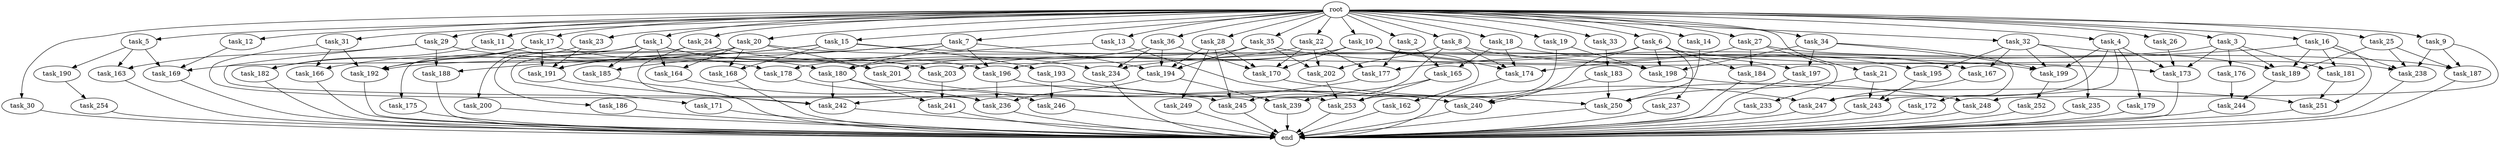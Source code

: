 digraph G {
  root [size="0.000000"];
  task_1 [size="1024.000000"];
  task_2 [size="1024.000000"];
  task_3 [size="1024.000000"];
  task_4 [size="1024.000000"];
  task_5 [size="1024.000000"];
  task_6 [size="1024.000000"];
  task_7 [size="1024.000000"];
  task_8 [size="1024.000000"];
  task_9 [size="1024.000000"];
  task_10 [size="1024.000000"];
  task_11 [size="1024.000000"];
  task_12 [size="1024.000000"];
  task_13 [size="1024.000000"];
  task_14 [size="1024.000000"];
  task_15 [size="1024.000000"];
  task_16 [size="1024.000000"];
  task_17 [size="1024.000000"];
  task_18 [size="1024.000000"];
  task_19 [size="1024.000000"];
  task_20 [size="1024.000000"];
  task_21 [size="1024.000000"];
  task_22 [size="1024.000000"];
  task_23 [size="1024.000000"];
  task_24 [size="1024.000000"];
  task_25 [size="1024.000000"];
  task_26 [size="1024.000000"];
  task_27 [size="1024.000000"];
  task_28 [size="1024.000000"];
  task_29 [size="1024.000000"];
  task_30 [size="1024.000000"];
  task_31 [size="1024.000000"];
  task_32 [size="1024.000000"];
  task_33 [size="1024.000000"];
  task_34 [size="1024.000000"];
  task_35 [size="1024.000000"];
  task_36 [size="1024.000000"];
  task_162 [size="137438953472.000000"];
  task_163 [size="936302870528.000000"];
  task_164 [size="730144440320.000000"];
  task_165 [size="446676598784.000000"];
  task_166 [size="343597383680.000000"];
  task_167 [size="773094113280.000000"];
  task_168 [size="618475290624.000000"];
  task_169 [size="352187318272.000000"];
  task_170 [size="970662608896.000000"];
  task_171 [size="309237645312.000000"];
  task_172 [size="858993459200.000000"];
  task_173 [size="944892805120.000000"];
  task_174 [size="1047972020224.000000"];
  task_175 [size="309237645312.000000"];
  task_176 [size="77309411328.000000"];
  task_177 [size="1477468749824.000000"];
  task_178 [size="1279900254208.000000"];
  task_179 [size="34359738368.000000"];
  task_180 [size="1529008357376.000000"];
  task_181 [size="936302870528.000000"];
  task_182 [size="1391569403904.000000"];
  task_183 [size="309237645312.000000"];
  task_184 [size="773094113280.000000"];
  task_185 [size="558345748480.000000"];
  task_186 [size="420906795008.000000"];
  task_187 [size="575525617664.000000"];
  task_188 [size="1168231104512.000000"];
  task_189 [size="1434519076864.000000"];
  task_190 [size="77309411328.000000"];
  task_191 [size="1219770712064.000000"];
  task_192 [size="1460288880640.000000"];
  task_193 [size="309237645312.000000"];
  task_194 [size="798863917056.000000"];
  task_195 [size="214748364800.000000"];
  task_196 [size="695784701952.000000"];
  task_197 [size="996432412672.000000"];
  task_198 [size="2723009265664.000000"];
  task_199 [size="1279900254208.000000"];
  task_200 [size="77309411328.000000"];
  task_201 [size="1219770712064.000000"];
  task_202 [size="1142461300736.000000"];
  task_203 [size="558345748480.000000"];
  task_233 [size="77309411328.000000"];
  task_234 [size="601295421440.000000"];
  task_235 [size="77309411328.000000"];
  task_236 [size="1511828488192.000000"];
  task_237 [size="695784701952.000000"];
  task_238 [size="2052994367488.000000"];
  task_239 [size="68719476736.000000"];
  task_240 [size="1941325217792.000000"];
  task_241 [size="1717986918400.000000"];
  task_242 [size="1864015806464.000000"];
  task_243 [size="944892805120.000000"];
  task_244 [size="498216206336.000000"];
  task_245 [size="1219770712064.000000"];
  task_246 [size="936302870528.000000"];
  task_247 [size="489626271744.000000"];
  task_248 [size="214748364800.000000"];
  task_249 [size="309237645312.000000"];
  task_250 [size="884763262976.000000"];
  task_251 [size="1357209665536.000000"];
  task_252 [size="695784701952.000000"];
  task_253 [size="2448131358720.000000"];
  task_254 [size="695784701952.000000"];
  end [size="0.000000"];

  root -> task_1 [size="1.000000"];
  root -> task_2 [size="1.000000"];
  root -> task_3 [size="1.000000"];
  root -> task_4 [size="1.000000"];
  root -> task_5 [size="1.000000"];
  root -> task_6 [size="1.000000"];
  root -> task_7 [size="1.000000"];
  root -> task_8 [size="1.000000"];
  root -> task_9 [size="1.000000"];
  root -> task_10 [size="1.000000"];
  root -> task_11 [size="1.000000"];
  root -> task_12 [size="1.000000"];
  root -> task_13 [size="1.000000"];
  root -> task_14 [size="1.000000"];
  root -> task_15 [size="1.000000"];
  root -> task_16 [size="1.000000"];
  root -> task_17 [size="1.000000"];
  root -> task_18 [size="1.000000"];
  root -> task_19 [size="1.000000"];
  root -> task_20 [size="1.000000"];
  root -> task_21 [size="1.000000"];
  root -> task_22 [size="1.000000"];
  root -> task_23 [size="1.000000"];
  root -> task_24 [size="1.000000"];
  root -> task_25 [size="1.000000"];
  root -> task_26 [size="1.000000"];
  root -> task_27 [size="1.000000"];
  root -> task_28 [size="1.000000"];
  root -> task_29 [size="1.000000"];
  root -> task_30 [size="1.000000"];
  root -> task_31 [size="1.000000"];
  root -> task_32 [size="1.000000"];
  root -> task_33 [size="1.000000"];
  root -> task_34 [size="1.000000"];
  root -> task_35 [size="1.000000"];
  root -> task_36 [size="1.000000"];
  task_1 -> task_164 [size="411041792.000000"];
  task_1 -> task_185 [size="411041792.000000"];
  task_1 -> task_186 [size="411041792.000000"];
  task_1 -> task_192 [size="411041792.000000"];
  task_1 -> task_196 [size="411041792.000000"];
  task_1 -> task_203 [size="411041792.000000"];
  task_2 -> task_165 [size="301989888.000000"];
  task_2 -> task_177 [size="301989888.000000"];
  task_3 -> task_173 [size="75497472.000000"];
  task_3 -> task_176 [size="75497472.000000"];
  task_3 -> task_181 [size="75497472.000000"];
  task_3 -> task_189 [size="75497472.000000"];
  task_3 -> task_234 [size="75497472.000000"];
  task_4 -> task_173 [size="33554432.000000"];
  task_4 -> task_179 [size="33554432.000000"];
  task_4 -> task_199 [size="33554432.000000"];
  task_4 -> task_243 [size="33554432.000000"];
  task_4 -> task_247 [size="33554432.000000"];
  task_5 -> task_163 [size="75497472.000000"];
  task_5 -> task_169 [size="75497472.000000"];
  task_5 -> task_190 [size="75497472.000000"];
  task_6 -> task_180 [size="679477248.000000"];
  task_6 -> task_184 [size="679477248.000000"];
  task_6 -> task_198 [size="679477248.000000"];
  task_6 -> task_237 [size="679477248.000000"];
  task_6 -> task_238 [size="679477248.000000"];
  task_6 -> task_240 [size="679477248.000000"];
  task_7 -> task_180 [size="134217728.000000"];
  task_7 -> task_185 [size="134217728.000000"];
  task_7 -> task_191 [size="134217728.000000"];
  task_7 -> task_194 [size="134217728.000000"];
  task_7 -> task_196 [size="134217728.000000"];
  task_8 -> task_167 [size="679477248.000000"];
  task_8 -> task_174 [size="679477248.000000"];
  task_8 -> task_202 [size="679477248.000000"];
  task_8 -> task_245 [size="679477248.000000"];
  task_9 -> task_187 [size="75497472.000000"];
  task_9 -> task_238 [size="75497472.000000"];
  task_9 -> task_248 [size="75497472.000000"];
  task_10 -> task_162 [size="134217728.000000"];
  task_10 -> task_170 [size="134217728.000000"];
  task_10 -> task_174 [size="134217728.000000"];
  task_10 -> task_195 [size="134217728.000000"];
  task_10 -> task_196 [size="134217728.000000"];
  task_10 -> task_203 [size="134217728.000000"];
  task_11 -> task_180 [size="679477248.000000"];
  task_11 -> task_182 [size="679477248.000000"];
  task_12 -> task_169 [size="134217728.000000"];
  task_13 -> task_178 [size="411041792.000000"];
  task_13 -> task_247 [size="411041792.000000"];
  task_14 -> task_250 [size="33554432.000000"];
  task_15 -> task_168 [size="301989888.000000"];
  task_15 -> task_188 [size="301989888.000000"];
  task_15 -> task_191 [size="301989888.000000"];
  task_15 -> task_193 [size="301989888.000000"];
  task_15 -> task_199 [size="301989888.000000"];
  task_16 -> task_177 [size="838860800.000000"];
  task_16 -> task_181 [size="838860800.000000"];
  task_16 -> task_189 [size="838860800.000000"];
  task_16 -> task_238 [size="838860800.000000"];
  task_16 -> task_251 [size="838860800.000000"];
  task_17 -> task_182 [size="679477248.000000"];
  task_17 -> task_191 [size="679477248.000000"];
  task_17 -> task_192 [size="679477248.000000"];
  task_17 -> task_201 [size="679477248.000000"];
  task_18 -> task_165 [size="134217728.000000"];
  task_18 -> task_174 [size="134217728.000000"];
  task_18 -> task_197 [size="134217728.000000"];
  task_19 -> task_198 [size="838860800.000000"];
  task_19 -> task_253 [size="838860800.000000"];
  task_20 -> task_164 [size="301989888.000000"];
  task_20 -> task_166 [size="301989888.000000"];
  task_20 -> task_168 [size="301989888.000000"];
  task_20 -> task_171 [size="301989888.000000"];
  task_20 -> task_198 [size="301989888.000000"];
  task_20 -> task_201 [size="301989888.000000"];
  task_21 -> task_243 [size="679477248.000000"];
  task_21 -> task_250 [size="679477248.000000"];
  task_22 -> task_170 [size="301989888.000000"];
  task_22 -> task_177 [size="301989888.000000"];
  task_22 -> task_192 [size="301989888.000000"];
  task_22 -> task_202 [size="301989888.000000"];
  task_23 -> task_191 [size="75497472.000000"];
  task_23 -> task_200 [size="75497472.000000"];
  task_24 -> task_175 [size="301989888.000000"];
  task_24 -> task_234 [size="301989888.000000"];
  task_24 -> task_236 [size="301989888.000000"];
  task_25 -> task_187 [size="411041792.000000"];
  task_25 -> task_189 [size="411041792.000000"];
  task_25 -> task_238 [size="411041792.000000"];
  task_26 -> task_173 [size="679477248.000000"];
  task_27 -> task_174 [size="75497472.000000"];
  task_27 -> task_184 [size="75497472.000000"];
  task_27 -> task_187 [size="75497472.000000"];
  task_27 -> task_233 [size="75497472.000000"];
  task_28 -> task_170 [size="301989888.000000"];
  task_28 -> task_194 [size="301989888.000000"];
  task_28 -> task_245 [size="301989888.000000"];
  task_28 -> task_249 [size="301989888.000000"];
  task_29 -> task_163 [size="838860800.000000"];
  task_29 -> task_178 [size="838860800.000000"];
  task_29 -> task_188 [size="838860800.000000"];
  task_29 -> task_253 [size="838860800.000000"];
  task_30 -> end [size="1.000000"];
  task_31 -> task_166 [size="33554432.000000"];
  task_31 -> task_192 [size="33554432.000000"];
  task_31 -> task_242 [size="33554432.000000"];
  task_32 -> task_167 [size="75497472.000000"];
  task_32 -> task_189 [size="75497472.000000"];
  task_32 -> task_195 [size="75497472.000000"];
  task_32 -> task_199 [size="75497472.000000"];
  task_32 -> task_235 [size="75497472.000000"];
  task_33 -> task_183 [size="301989888.000000"];
  task_34 -> task_172 [size="838860800.000000"];
  task_34 -> task_197 [size="838860800.000000"];
  task_34 -> task_198 [size="838860800.000000"];
  task_34 -> task_199 [size="838860800.000000"];
  task_35 -> task_169 [size="134217728.000000"];
  task_35 -> task_173 [size="134217728.000000"];
  task_35 -> task_194 [size="134217728.000000"];
  task_35 -> task_202 [size="134217728.000000"];
  task_36 -> task_170 [size="209715200.000000"];
  task_36 -> task_194 [size="209715200.000000"];
  task_36 -> task_201 [size="209715200.000000"];
  task_36 -> task_234 [size="209715200.000000"];
  task_162 -> end [size="1.000000"];
  task_163 -> end [size="1.000000"];
  task_164 -> task_245 [size="209715200.000000"];
  task_165 -> task_239 [size="33554432.000000"];
  task_165 -> task_253 [size="33554432.000000"];
  task_166 -> end [size="1.000000"];
  task_167 -> task_247 [size="33554432.000000"];
  task_168 -> end [size="1.000000"];
  task_169 -> end [size="1.000000"];
  task_170 -> task_248 [size="134217728.000000"];
  task_171 -> end [size="1.000000"];
  task_172 -> end [size="1.000000"];
  task_173 -> end [size="1.000000"];
  task_174 -> end [size="1.000000"];
  task_175 -> end [size="1.000000"];
  task_176 -> task_244 [size="75497472.000000"];
  task_177 -> task_242 [size="411041792.000000"];
  task_178 -> task_236 [size="838860800.000000"];
  task_179 -> end [size="1.000000"];
  task_180 -> task_241 [size="838860800.000000"];
  task_180 -> task_242 [size="838860800.000000"];
  task_180 -> task_246 [size="838860800.000000"];
  task_181 -> task_251 [size="75497472.000000"];
  task_182 -> end [size="1.000000"];
  task_183 -> task_240 [size="75497472.000000"];
  task_183 -> task_250 [size="75497472.000000"];
  task_184 -> end [size="1.000000"];
  task_185 -> end [size="1.000000"];
  task_186 -> end [size="1.000000"];
  task_187 -> end [size="1.000000"];
  task_188 -> end [size="1.000000"];
  task_189 -> task_244 [size="411041792.000000"];
  task_190 -> task_254 [size="679477248.000000"];
  task_191 -> task_242 [size="536870912.000000"];
  task_192 -> end [size="1.000000"];
  task_193 -> task_246 [size="75497472.000000"];
  task_193 -> task_250 [size="75497472.000000"];
  task_194 -> task_236 [size="33554432.000000"];
  task_194 -> task_239 [size="33554432.000000"];
  task_195 -> task_243 [size="209715200.000000"];
  task_196 -> task_236 [size="301989888.000000"];
  task_196 -> task_240 [size="301989888.000000"];
  task_197 -> end [size="1.000000"];
  task_198 -> task_251 [size="411041792.000000"];
  task_199 -> task_252 [size="679477248.000000"];
  task_200 -> end [size="1.000000"];
  task_201 -> task_240 [size="838860800.000000"];
  task_202 -> task_253 [size="679477248.000000"];
  task_203 -> task_241 [size="838860800.000000"];
  task_233 -> end [size="1.000000"];
  task_234 -> end [size="1.000000"];
  task_235 -> end [size="1.000000"];
  task_236 -> end [size="1.000000"];
  task_237 -> end [size="1.000000"];
  task_238 -> end [size="1.000000"];
  task_239 -> end [size="1.000000"];
  task_240 -> end [size="1.000000"];
  task_241 -> end [size="1.000000"];
  task_242 -> end [size="1.000000"];
  task_243 -> end [size="1.000000"];
  task_244 -> end [size="1.000000"];
  task_245 -> end [size="1.000000"];
  task_246 -> end [size="1.000000"];
  task_247 -> end [size="1.000000"];
  task_248 -> end [size="1.000000"];
  task_249 -> end [size="1.000000"];
  task_250 -> end [size="1.000000"];
  task_251 -> end [size="1.000000"];
  task_252 -> end [size="1.000000"];
  task_253 -> end [size="1.000000"];
  task_254 -> end [size="1.000000"];
}
